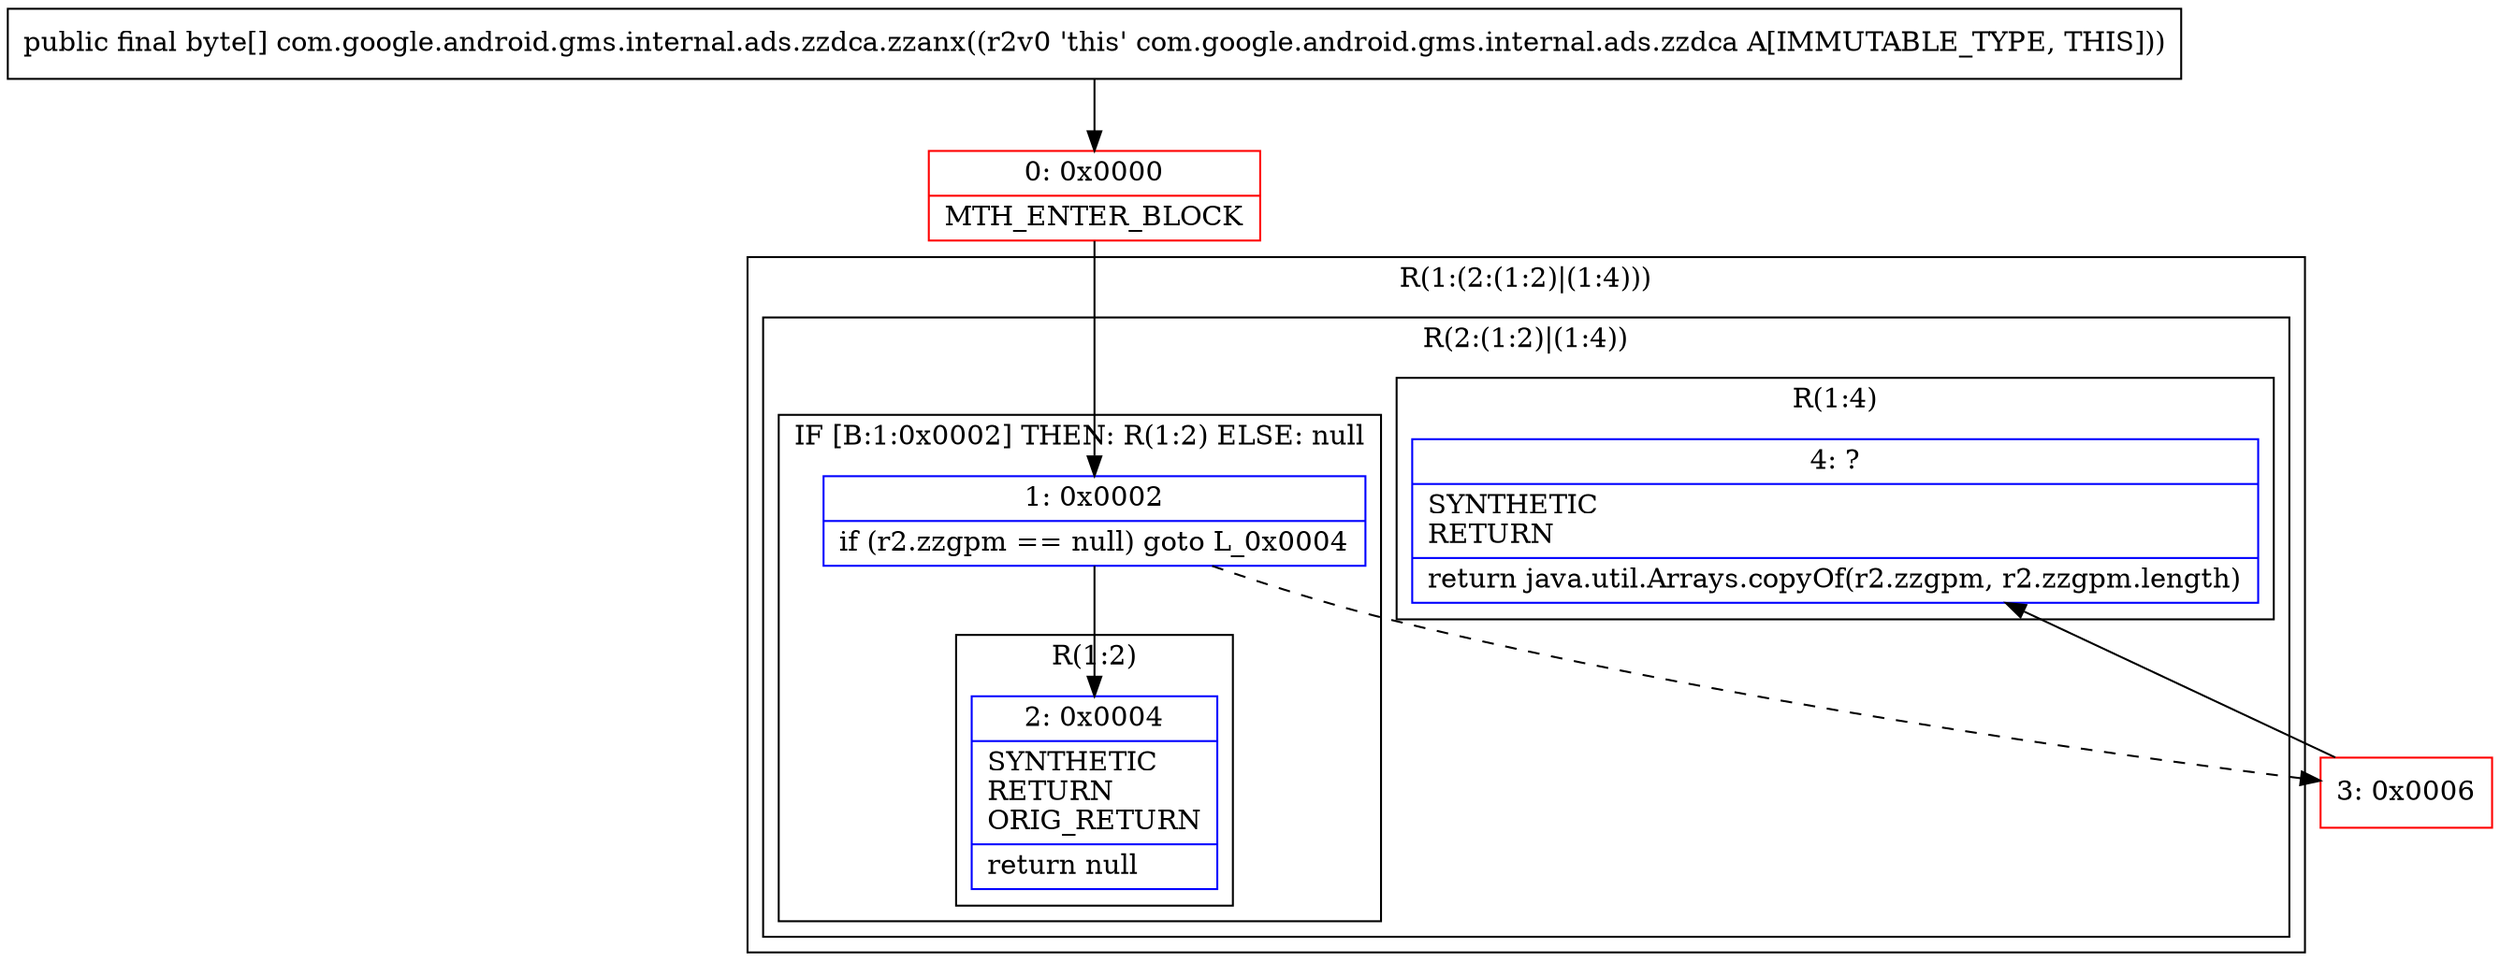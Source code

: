 digraph "CFG forcom.google.android.gms.internal.ads.zzdca.zzanx()[B" {
subgraph cluster_Region_983608212 {
label = "R(1:(2:(1:2)|(1:4)))";
node [shape=record,color=blue];
subgraph cluster_Region_110699999 {
label = "R(2:(1:2)|(1:4))";
node [shape=record,color=blue];
subgraph cluster_IfRegion_120422696 {
label = "IF [B:1:0x0002] THEN: R(1:2) ELSE: null";
node [shape=record,color=blue];
Node_1 [shape=record,label="{1\:\ 0x0002|if (r2.zzgpm == null) goto L_0x0004\l}"];
subgraph cluster_Region_1402713948 {
label = "R(1:2)";
node [shape=record,color=blue];
Node_2 [shape=record,label="{2\:\ 0x0004|SYNTHETIC\lRETURN\lORIG_RETURN\l|return null\l}"];
}
}
subgraph cluster_Region_1826118320 {
label = "R(1:4)";
node [shape=record,color=blue];
Node_4 [shape=record,label="{4\:\ ?|SYNTHETIC\lRETURN\l|return java.util.Arrays.copyOf(r2.zzgpm, r2.zzgpm.length)\l}"];
}
}
}
Node_0 [shape=record,color=red,label="{0\:\ 0x0000|MTH_ENTER_BLOCK\l}"];
Node_3 [shape=record,color=red,label="{3\:\ 0x0006}"];
MethodNode[shape=record,label="{public final byte[] com.google.android.gms.internal.ads.zzdca.zzanx((r2v0 'this' com.google.android.gms.internal.ads.zzdca A[IMMUTABLE_TYPE, THIS])) }"];
MethodNode -> Node_0;
Node_1 -> Node_2;
Node_1 -> Node_3[style=dashed];
Node_0 -> Node_1;
Node_3 -> Node_4;
}

